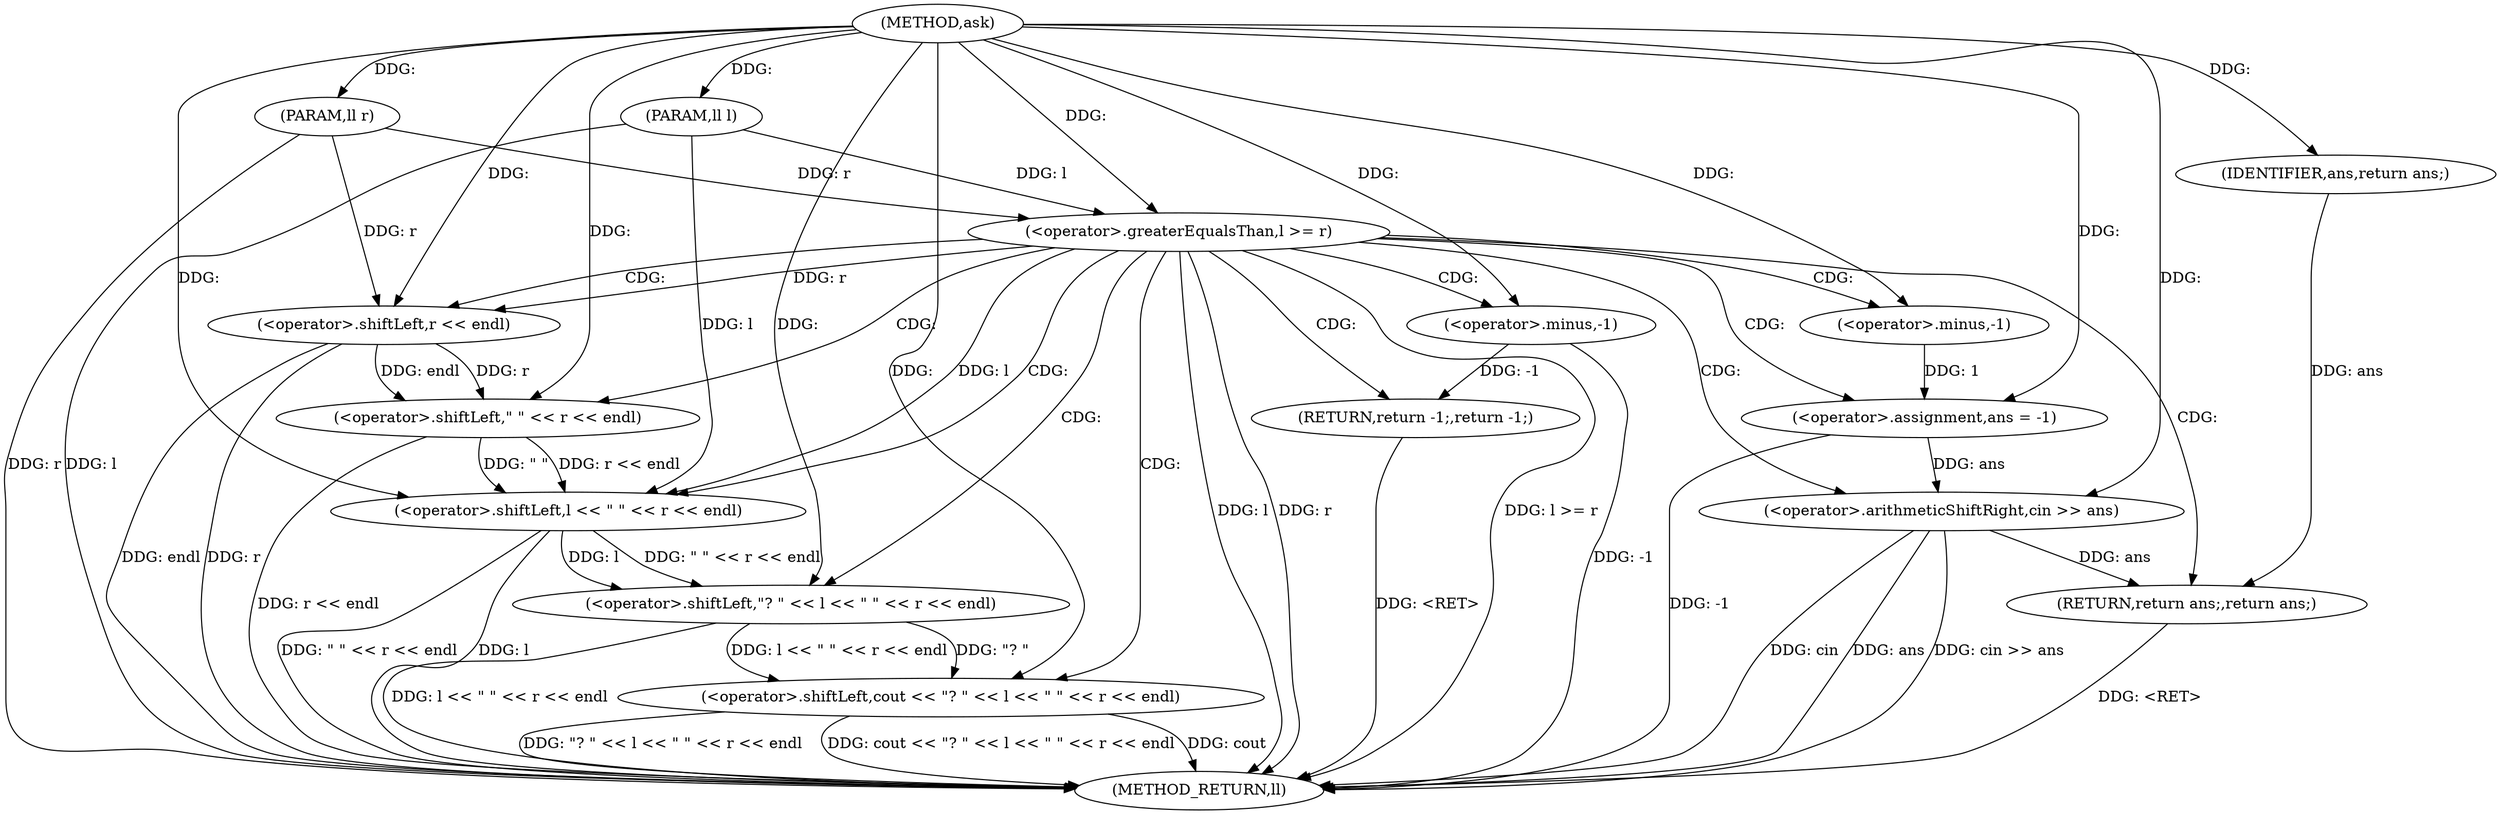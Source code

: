 digraph "ask" {  
"1000248" [label = "(METHOD,ask)" ]
"1000280" [label = "(METHOD_RETURN,ll)" ]
"1000249" [label = "(PARAM,ll l)" ]
"1000250" [label = "(PARAM,ll r)" ]
"1000260" [label = "(<operator>.assignment,ans = -1)" ]
"1000264" [label = "(<operator>.shiftLeft,cout << \"? \" << l << \" \" << r << endl)" ]
"1000275" [label = "(<operator>.arithmeticShiftRight,cin >> ans)" ]
"1000278" [label = "(RETURN,return ans;,return ans;)" ]
"1000253" [label = "(<operator>.greaterEqualsThan,l >= r)" ]
"1000256" [label = "(RETURN,return -1;,return -1;)" ]
"1000279" [label = "(IDENTIFIER,ans,return ans;)" ]
"1000257" [label = "(<operator>.minus,-1)" ]
"1000262" [label = "(<operator>.minus,-1)" ]
"1000266" [label = "(<operator>.shiftLeft,\"? \" << l << \" \" << r << endl)" ]
"1000268" [label = "(<operator>.shiftLeft,l << \" \" << r << endl)" ]
"1000270" [label = "(<operator>.shiftLeft,\" \" << r << endl)" ]
"1000272" [label = "(<operator>.shiftLeft,r << endl)" ]
  "1000278" -> "1000280"  [ label = "DDG: <RET>"] 
  "1000256" -> "1000280"  [ label = "DDG: <RET>"] 
  "1000249" -> "1000280"  [ label = "DDG: l"] 
  "1000250" -> "1000280"  [ label = "DDG: r"] 
  "1000253" -> "1000280"  [ label = "DDG: l"] 
  "1000253" -> "1000280"  [ label = "DDG: r"] 
  "1000253" -> "1000280"  [ label = "DDG: l >= r"] 
  "1000260" -> "1000280"  [ label = "DDG: -1"] 
  "1000268" -> "1000280"  [ label = "DDG: l"] 
  "1000272" -> "1000280"  [ label = "DDG: r"] 
  "1000270" -> "1000280"  [ label = "DDG: r << endl"] 
  "1000268" -> "1000280"  [ label = "DDG: \" \" << r << endl"] 
  "1000266" -> "1000280"  [ label = "DDG: l << \" \" << r << endl"] 
  "1000264" -> "1000280"  [ label = "DDG: \"? \" << l << \" \" << r << endl"] 
  "1000264" -> "1000280"  [ label = "DDG: cout << \"? \" << l << \" \" << r << endl"] 
  "1000275" -> "1000280"  [ label = "DDG: ans"] 
  "1000275" -> "1000280"  [ label = "DDG: cin >> ans"] 
  "1000257" -> "1000280"  [ label = "DDG: -1"] 
  "1000264" -> "1000280"  [ label = "DDG: cout"] 
  "1000275" -> "1000280"  [ label = "DDG: cin"] 
  "1000272" -> "1000280"  [ label = "DDG: endl"] 
  "1000248" -> "1000249"  [ label = "DDG: "] 
  "1000248" -> "1000250"  [ label = "DDG: "] 
  "1000262" -> "1000260"  [ label = "DDG: 1"] 
  "1000279" -> "1000278"  [ label = "DDG: ans"] 
  "1000275" -> "1000278"  [ label = "DDG: ans"] 
  "1000257" -> "1000256"  [ label = "DDG: -1"] 
  "1000248" -> "1000260"  [ label = "DDG: "] 
  "1000248" -> "1000264"  [ label = "DDG: "] 
  "1000266" -> "1000264"  [ label = "DDG: \"? \""] 
  "1000266" -> "1000264"  [ label = "DDG: l << \" \" << r << endl"] 
  "1000248" -> "1000275"  [ label = "DDG: "] 
  "1000260" -> "1000275"  [ label = "DDG: ans"] 
  "1000248" -> "1000279"  [ label = "DDG: "] 
  "1000249" -> "1000253"  [ label = "DDG: l"] 
  "1000248" -> "1000253"  [ label = "DDG: "] 
  "1000250" -> "1000253"  [ label = "DDG: r"] 
  "1000248" -> "1000262"  [ label = "DDG: "] 
  "1000248" -> "1000266"  [ label = "DDG: "] 
  "1000268" -> "1000266"  [ label = "DDG: l"] 
  "1000268" -> "1000266"  [ label = "DDG: \" \" << r << endl"] 
  "1000248" -> "1000257"  [ label = "DDG: "] 
  "1000253" -> "1000268"  [ label = "DDG: l"] 
  "1000249" -> "1000268"  [ label = "DDG: l"] 
  "1000248" -> "1000268"  [ label = "DDG: "] 
  "1000270" -> "1000268"  [ label = "DDG: \" \""] 
  "1000270" -> "1000268"  [ label = "DDG: r << endl"] 
  "1000248" -> "1000270"  [ label = "DDG: "] 
  "1000272" -> "1000270"  [ label = "DDG: r"] 
  "1000272" -> "1000270"  [ label = "DDG: endl"] 
  "1000253" -> "1000272"  [ label = "DDG: r"] 
  "1000250" -> "1000272"  [ label = "DDG: r"] 
  "1000248" -> "1000272"  [ label = "DDG: "] 
  "1000253" -> "1000278"  [ label = "CDG: "] 
  "1000253" -> "1000262"  [ label = "CDG: "] 
  "1000253" -> "1000260"  [ label = "CDG: "] 
  "1000253" -> "1000272"  [ label = "CDG: "] 
  "1000253" -> "1000264"  [ label = "CDG: "] 
  "1000253" -> "1000256"  [ label = "CDG: "] 
  "1000253" -> "1000270"  [ label = "CDG: "] 
  "1000253" -> "1000266"  [ label = "CDG: "] 
  "1000253" -> "1000268"  [ label = "CDG: "] 
  "1000253" -> "1000275"  [ label = "CDG: "] 
  "1000253" -> "1000257"  [ label = "CDG: "] 
}
